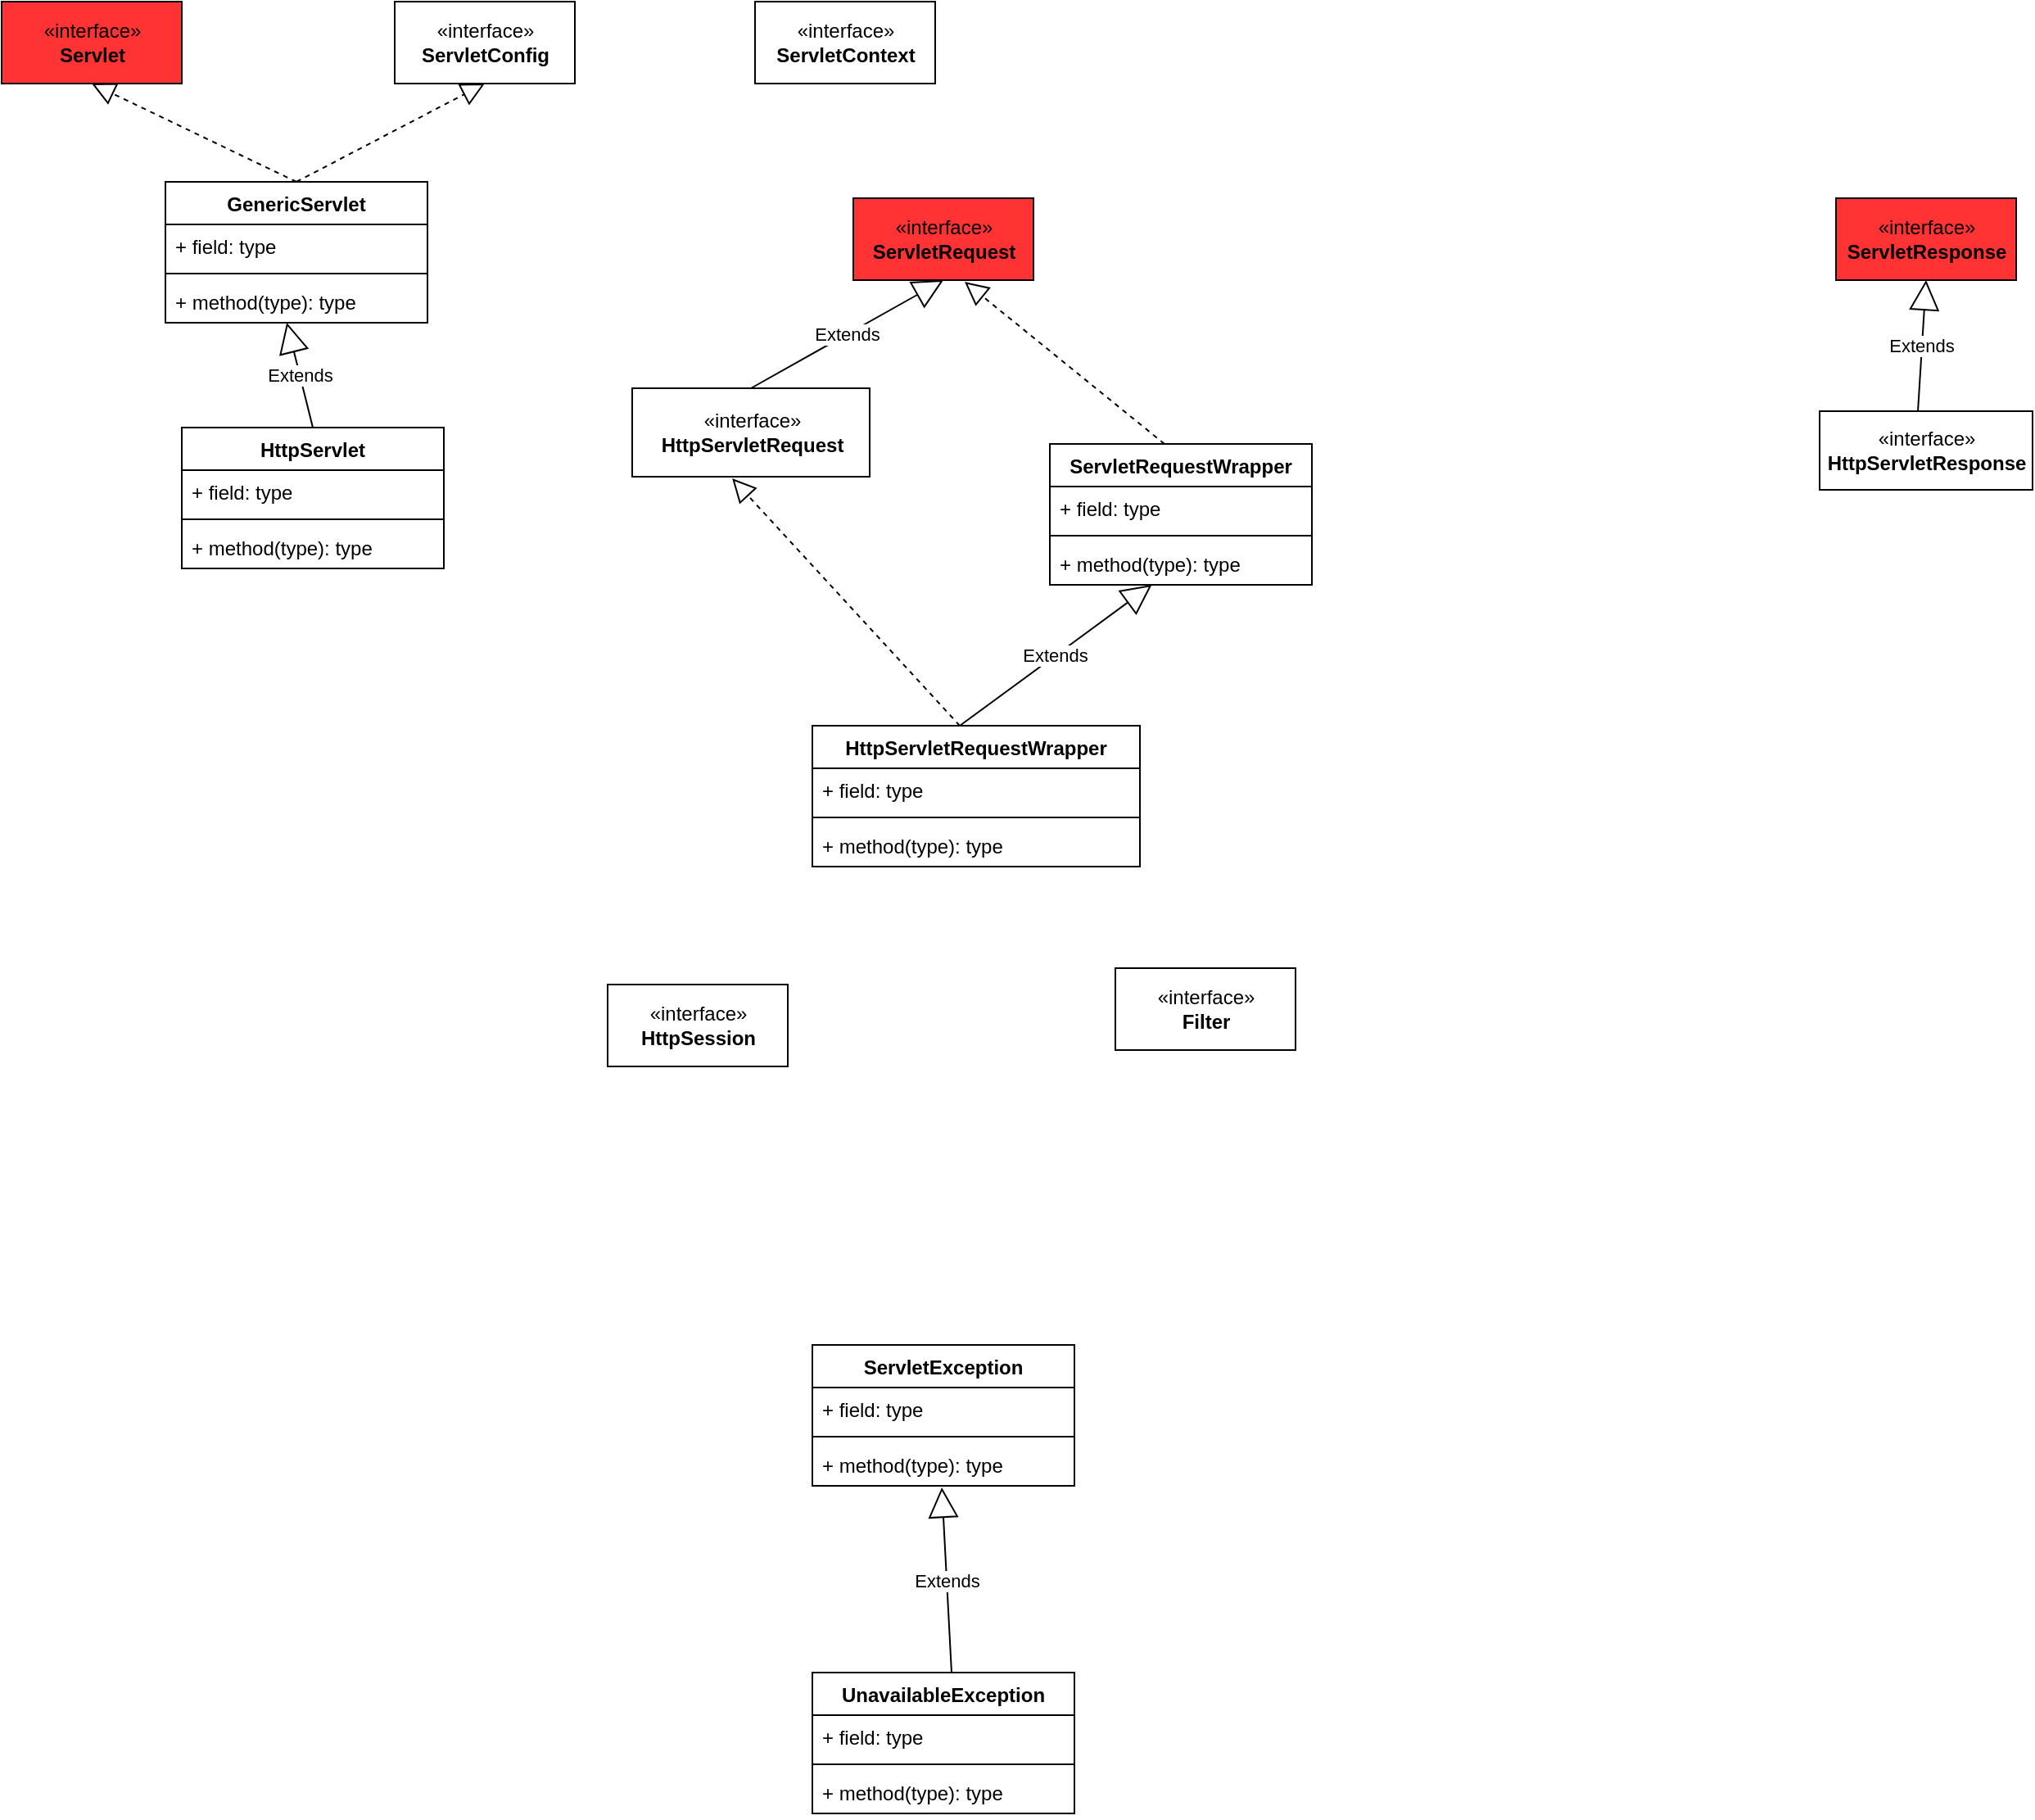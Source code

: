 <mxfile version="13.9.8" type="device"><diagram id="3EavtWgrwIjN0LjtCIYj" name="第 1 页"><mxGraphModel dx="1977" dy="992" grid="1" gridSize="10" guides="1" tooltips="1" connect="1" arrows="1" fold="1" page="1" pageScale="1" pageWidth="33000" pageHeight="46810" math="0" shadow="0"><root><mxCell id="0"/><mxCell id="1" parent="0"/><mxCell id="h1A6rt_RZx_tCCCuAe3l-1" value="«interface»&lt;br&gt;&lt;b&gt;Servlet&lt;/b&gt;" style="html=1;fillColor=#FF3333;" parent="1" vertex="1"><mxGeometry x="170" y="100" width="110" height="50" as="geometry"/></mxCell><mxCell id="h1A6rt_RZx_tCCCuAe3l-2" value="«interface»&lt;br&gt;&lt;b&gt;ServletConfig&lt;/b&gt;" style="html=1;" parent="1" vertex="1"><mxGeometry x="410" y="100" width="110" height="50" as="geometry"/></mxCell><mxCell id="h1A6rt_RZx_tCCCuAe3l-3" value="«interface»&lt;br&gt;&lt;b&gt;ServletResponse&lt;/b&gt;" style="html=1;fillColor=#FF3333;" parent="1" vertex="1"><mxGeometry x="1290" y="220" width="110" height="50" as="geometry"/></mxCell><mxCell id="h1A6rt_RZx_tCCCuAe3l-4" value="«interface»&lt;br&gt;&lt;b&gt;ServletRequest&lt;/b&gt;" style="html=1;fillColor=#FF3333;" parent="1" vertex="1"><mxGeometry x="690" y="220" width="110" height="50" as="geometry"/></mxCell><mxCell id="h1A6rt_RZx_tCCCuAe3l-5" value="«interface»&lt;br&gt;&lt;b&gt;HttpSession&lt;/b&gt;" style="html=1;" parent="1" vertex="1"><mxGeometry x="540" y="700" width="110" height="50" as="geometry"/></mxCell><mxCell id="h1A6rt_RZx_tCCCuAe3l-6" value="GenericServlet" style="swimlane;fontStyle=1;align=center;verticalAlign=top;childLayout=stackLayout;horizontal=1;startSize=26;horizontalStack=0;resizeParent=1;resizeParentMax=0;resizeLast=0;collapsible=1;marginBottom=0;" parent="1" vertex="1"><mxGeometry x="270" y="210" width="160" height="86" as="geometry"/></mxCell><mxCell id="h1A6rt_RZx_tCCCuAe3l-7" value="" style="endArrow=block;dashed=1;endFill=0;endSize=12;html=1;entryX=0.5;entryY=1;entryDx=0;entryDy=0;" parent="h1A6rt_RZx_tCCCuAe3l-6" target="h1A6rt_RZx_tCCCuAe3l-2" edge="1"><mxGeometry width="160" relative="1" as="geometry"><mxPoint x="80" as="sourcePoint"/><mxPoint x="240" as="targetPoint"/></mxGeometry></mxCell><mxCell id="h1A6rt_RZx_tCCCuAe3l-8" value="" style="endArrow=block;dashed=1;endFill=0;endSize=12;html=1;entryX=0.5;entryY=1;entryDx=0;entryDy=0;" parent="h1A6rt_RZx_tCCCuAe3l-6" target="h1A6rt_RZx_tCCCuAe3l-1" edge="1"><mxGeometry width="160" relative="1" as="geometry"><mxPoint x="80" as="sourcePoint"/><mxPoint x="240" as="targetPoint"/></mxGeometry></mxCell><mxCell id="h1A6rt_RZx_tCCCuAe3l-9" value="+ field: type" style="text;strokeColor=none;fillColor=none;align=left;verticalAlign=top;spacingLeft=4;spacingRight=4;overflow=hidden;rotatable=0;points=[[0,0.5],[1,0.5]];portConstraint=eastwest;" parent="h1A6rt_RZx_tCCCuAe3l-6" vertex="1"><mxGeometry y="26" width="160" height="26" as="geometry"/></mxCell><mxCell id="h1A6rt_RZx_tCCCuAe3l-10" value="" style="line;strokeWidth=1;fillColor=none;align=left;verticalAlign=middle;spacingTop=-1;spacingLeft=3;spacingRight=3;rotatable=0;labelPosition=right;points=[];portConstraint=eastwest;" parent="h1A6rt_RZx_tCCCuAe3l-6" vertex="1"><mxGeometry y="52" width="160" height="8" as="geometry"/></mxCell><mxCell id="h1A6rt_RZx_tCCCuAe3l-11" value="+ method(type): type" style="text;strokeColor=none;fillColor=none;align=left;verticalAlign=top;spacingLeft=4;spacingRight=4;overflow=hidden;rotatable=0;points=[[0,0.5],[1,0.5]];portConstraint=eastwest;" parent="h1A6rt_RZx_tCCCuAe3l-6" vertex="1"><mxGeometry y="60" width="160" height="26" as="geometry"/></mxCell><mxCell id="h1A6rt_RZx_tCCCuAe3l-12" value="«interface»&lt;br&gt;&lt;b&gt;ServletContext&lt;/b&gt;" style="html=1;" parent="1" vertex="1"><mxGeometry x="630" y="100" width="110" height="50" as="geometry"/></mxCell><mxCell id="h1A6rt_RZx_tCCCuAe3l-13" value="«interface»&lt;br&gt;&lt;b&gt;Filter&lt;/b&gt;" style="html=1;" parent="1" vertex="1"><mxGeometry x="850" y="690" width="110" height="50" as="geometry"/></mxCell><mxCell id="h1A6rt_RZx_tCCCuAe3l-14" value="ServletRequestWrapper" style="swimlane;fontStyle=1;align=center;verticalAlign=top;childLayout=stackLayout;horizontal=1;startSize=26;horizontalStack=0;resizeParent=1;resizeParentMax=0;resizeLast=0;collapsible=1;marginBottom=0;" parent="1" vertex="1"><mxGeometry x="810" y="370" width="160" height="86" as="geometry"/></mxCell><mxCell id="h1A6rt_RZx_tCCCuAe3l-15" value="" style="endArrow=block;dashed=1;endFill=0;endSize=12;html=1;entryX=0.618;entryY=1.02;entryDx=0;entryDy=0;entryPerimeter=0;" parent="h1A6rt_RZx_tCCCuAe3l-14" target="h1A6rt_RZx_tCCCuAe3l-4" edge="1"><mxGeometry width="160" relative="1" as="geometry"><mxPoint x="70" as="sourcePoint"/><mxPoint x="230" as="targetPoint"/></mxGeometry></mxCell><mxCell id="h1A6rt_RZx_tCCCuAe3l-16" value="+ field: type" style="text;strokeColor=none;fillColor=none;align=left;verticalAlign=top;spacingLeft=4;spacingRight=4;overflow=hidden;rotatable=0;points=[[0,0.5],[1,0.5]];portConstraint=eastwest;" parent="h1A6rt_RZx_tCCCuAe3l-14" vertex="1"><mxGeometry y="26" width="160" height="26" as="geometry"/></mxCell><mxCell id="h1A6rt_RZx_tCCCuAe3l-17" value="" style="line;strokeWidth=1;fillColor=none;align=left;verticalAlign=middle;spacingTop=-1;spacingLeft=3;spacingRight=3;rotatable=0;labelPosition=right;points=[];portConstraint=eastwest;" parent="h1A6rt_RZx_tCCCuAe3l-14" vertex="1"><mxGeometry y="52" width="160" height="8" as="geometry"/></mxCell><mxCell id="h1A6rt_RZx_tCCCuAe3l-18" value="+ method(type): type" style="text;strokeColor=none;fillColor=none;align=left;verticalAlign=top;spacingLeft=4;spacingRight=4;overflow=hidden;rotatable=0;points=[[0,0.5],[1,0.5]];portConstraint=eastwest;" parent="h1A6rt_RZx_tCCCuAe3l-14" vertex="1"><mxGeometry y="60" width="160" height="26" as="geometry"/></mxCell><mxCell id="h1A6rt_RZx_tCCCuAe3l-19" value="ServletException" style="swimlane;fontStyle=1;align=center;verticalAlign=top;childLayout=stackLayout;horizontal=1;startSize=26;horizontalStack=0;resizeParent=1;resizeParentMax=0;resizeLast=0;collapsible=1;marginBottom=0;" parent="1" vertex="1"><mxGeometry x="665" y="920" width="160" height="86" as="geometry"/></mxCell><mxCell id="h1A6rt_RZx_tCCCuAe3l-20" value="+ field: type" style="text;strokeColor=none;fillColor=none;align=left;verticalAlign=top;spacingLeft=4;spacingRight=4;overflow=hidden;rotatable=0;points=[[0,0.5],[1,0.5]];portConstraint=eastwest;" parent="h1A6rt_RZx_tCCCuAe3l-19" vertex="1"><mxGeometry y="26" width="160" height="26" as="geometry"/></mxCell><mxCell id="h1A6rt_RZx_tCCCuAe3l-21" value="" style="line;strokeWidth=1;fillColor=none;align=left;verticalAlign=middle;spacingTop=-1;spacingLeft=3;spacingRight=3;rotatable=0;labelPosition=right;points=[];portConstraint=eastwest;" parent="h1A6rt_RZx_tCCCuAe3l-19" vertex="1"><mxGeometry y="52" width="160" height="8" as="geometry"/></mxCell><mxCell id="h1A6rt_RZx_tCCCuAe3l-22" value="+ method(type): type" style="text;strokeColor=none;fillColor=none;align=left;verticalAlign=top;spacingLeft=4;spacingRight=4;overflow=hidden;rotatable=0;points=[[0,0.5],[1,0.5]];portConstraint=eastwest;" parent="h1A6rt_RZx_tCCCuAe3l-19" vertex="1"><mxGeometry y="60" width="160" height="26" as="geometry"/></mxCell><mxCell id="h1A6rt_RZx_tCCCuAe3l-23" value="HttpServlet" style="swimlane;fontStyle=1;align=center;verticalAlign=top;childLayout=stackLayout;horizontal=1;startSize=26;horizontalStack=0;resizeParent=1;resizeParentMax=0;resizeLast=0;collapsible=1;marginBottom=0;" parent="1" vertex="1"><mxGeometry x="280" y="360" width="160" height="86" as="geometry"/></mxCell><mxCell id="h1A6rt_RZx_tCCCuAe3l-24" value="Extends" style="endArrow=block;endSize=16;endFill=0;html=1;entryX=0.463;entryY=1;entryDx=0;entryDy=0;entryPerimeter=0;" parent="h1A6rt_RZx_tCCCuAe3l-23" target="h1A6rt_RZx_tCCCuAe3l-11" edge="1"><mxGeometry width="160" relative="1" as="geometry"><mxPoint x="80" as="sourcePoint"/><mxPoint x="240" as="targetPoint"/></mxGeometry></mxCell><mxCell id="h1A6rt_RZx_tCCCuAe3l-25" value="+ field: type" style="text;strokeColor=none;fillColor=none;align=left;verticalAlign=top;spacingLeft=4;spacingRight=4;overflow=hidden;rotatable=0;points=[[0,0.5],[1,0.5]];portConstraint=eastwest;" parent="h1A6rt_RZx_tCCCuAe3l-23" vertex="1"><mxGeometry y="26" width="160" height="26" as="geometry"/></mxCell><mxCell id="h1A6rt_RZx_tCCCuAe3l-26" value="" style="line;strokeWidth=1;fillColor=none;align=left;verticalAlign=middle;spacingTop=-1;spacingLeft=3;spacingRight=3;rotatable=0;labelPosition=right;points=[];portConstraint=eastwest;" parent="h1A6rt_RZx_tCCCuAe3l-23" vertex="1"><mxGeometry y="52" width="160" height="8" as="geometry"/></mxCell><mxCell id="h1A6rt_RZx_tCCCuAe3l-27" value="+ method(type): type" style="text;strokeColor=none;fillColor=none;align=left;verticalAlign=top;spacingLeft=4;spacingRight=4;overflow=hidden;rotatable=0;points=[[0,0.5],[1,0.5]];portConstraint=eastwest;" parent="h1A6rt_RZx_tCCCuAe3l-23" vertex="1"><mxGeometry y="60" width="160" height="26" as="geometry"/></mxCell><mxCell id="h1A6rt_RZx_tCCCuAe3l-28" value="HttpServletRequestWrapper" style="swimlane;fontStyle=1;align=center;verticalAlign=top;childLayout=stackLayout;horizontal=1;startSize=26;horizontalStack=0;resizeParent=1;resizeParentMax=0;resizeLast=0;collapsible=1;marginBottom=0;" parent="1" vertex="1"><mxGeometry x="665" y="542" width="200" height="86" as="geometry"/></mxCell><mxCell id="h1A6rt_RZx_tCCCuAe3l-29" value="Extends" style="endArrow=block;endSize=16;endFill=0;html=1;" parent="h1A6rt_RZx_tCCCuAe3l-28" target="h1A6rt_RZx_tCCCuAe3l-18" edge="1"><mxGeometry width="160" relative="1" as="geometry"><mxPoint x="90" as="sourcePoint"/><mxPoint x="250" as="targetPoint"/></mxGeometry></mxCell><mxCell id="h1A6rt_RZx_tCCCuAe3l-30" value="" style="endArrow=block;dashed=1;endFill=0;endSize=12;html=1;entryX=0.421;entryY=1.019;entryDx=0;entryDy=0;entryPerimeter=0;" parent="h1A6rt_RZx_tCCCuAe3l-28" target="h1A6rt_RZx_tCCCuAe3l-41" edge="1"><mxGeometry width="160" relative="1" as="geometry"><mxPoint x="90" as="sourcePoint"/><mxPoint x="-200.92" y="-81.998" as="targetPoint"/></mxGeometry></mxCell><mxCell id="h1A6rt_RZx_tCCCuAe3l-31" value="+ field: type" style="text;strokeColor=none;fillColor=none;align=left;verticalAlign=top;spacingLeft=4;spacingRight=4;overflow=hidden;rotatable=0;points=[[0,0.5],[1,0.5]];portConstraint=eastwest;" parent="h1A6rt_RZx_tCCCuAe3l-28" vertex="1"><mxGeometry y="26" width="200" height="26" as="geometry"/></mxCell><mxCell id="h1A6rt_RZx_tCCCuAe3l-32" value="" style="line;strokeWidth=1;fillColor=none;align=left;verticalAlign=middle;spacingTop=-1;spacingLeft=3;spacingRight=3;rotatable=0;labelPosition=right;points=[];portConstraint=eastwest;" parent="h1A6rt_RZx_tCCCuAe3l-28" vertex="1"><mxGeometry y="52" width="200" height="8" as="geometry"/></mxCell><mxCell id="h1A6rt_RZx_tCCCuAe3l-33" value="+ method(type): type" style="text;strokeColor=none;fillColor=none;align=left;verticalAlign=top;spacingLeft=4;spacingRight=4;overflow=hidden;rotatable=0;points=[[0,0.5],[1,0.5]];portConstraint=eastwest;" parent="h1A6rt_RZx_tCCCuAe3l-28" vertex="1"><mxGeometry y="60" width="200" height="26" as="geometry"/></mxCell><mxCell id="h1A6rt_RZx_tCCCuAe3l-34" value="UnavailableException" style="swimlane;fontStyle=1;align=center;verticalAlign=top;childLayout=stackLayout;horizontal=1;startSize=26;horizontalStack=0;resizeParent=1;resizeParentMax=0;resizeLast=0;collapsible=1;marginBottom=0;" parent="1" vertex="1"><mxGeometry x="665" y="1120" width="160" height="86" as="geometry"/></mxCell><mxCell id="h1A6rt_RZx_tCCCuAe3l-35" value="Extends" style="endArrow=block;endSize=16;endFill=0;html=1;entryX=0.494;entryY=1.038;entryDx=0;entryDy=0;entryPerimeter=0;" parent="h1A6rt_RZx_tCCCuAe3l-34" target="h1A6rt_RZx_tCCCuAe3l-22" edge="1"><mxGeometry width="160" relative="1" as="geometry"><mxPoint x="85" as="sourcePoint"/><mxPoint x="245" as="targetPoint"/></mxGeometry></mxCell><mxCell id="h1A6rt_RZx_tCCCuAe3l-36" value="+ field: type" style="text;strokeColor=none;fillColor=none;align=left;verticalAlign=top;spacingLeft=4;spacingRight=4;overflow=hidden;rotatable=0;points=[[0,0.5],[1,0.5]];portConstraint=eastwest;" parent="h1A6rt_RZx_tCCCuAe3l-34" vertex="1"><mxGeometry y="26" width="160" height="26" as="geometry"/></mxCell><mxCell id="h1A6rt_RZx_tCCCuAe3l-37" value="" style="line;strokeWidth=1;fillColor=none;align=left;verticalAlign=middle;spacingTop=-1;spacingLeft=3;spacingRight=3;rotatable=0;labelPosition=right;points=[];portConstraint=eastwest;" parent="h1A6rt_RZx_tCCCuAe3l-34" vertex="1"><mxGeometry y="52" width="160" height="8" as="geometry"/></mxCell><mxCell id="h1A6rt_RZx_tCCCuAe3l-38" value="+ method(type): type" style="text;strokeColor=none;fillColor=none;align=left;verticalAlign=top;spacingLeft=4;spacingRight=4;overflow=hidden;rotatable=0;points=[[0,0.5],[1,0.5]];portConstraint=eastwest;" parent="h1A6rt_RZx_tCCCuAe3l-34" vertex="1"><mxGeometry y="60" width="160" height="26" as="geometry"/></mxCell><mxCell id="h1A6rt_RZx_tCCCuAe3l-39" value="«interface»&lt;br&gt;&lt;b&gt;HttpServletResponse&lt;/b&gt;" style="html=1;" parent="1" vertex="1"><mxGeometry x="1280" y="350" width="130" height="48" as="geometry"/></mxCell><mxCell id="h1A6rt_RZx_tCCCuAe3l-40" value="Extends" style="endArrow=block;endSize=16;endFill=0;html=1;entryX=0.5;entryY=1;entryDx=0;entryDy=0;" parent="1" target="h1A6rt_RZx_tCCCuAe3l-3" edge="1"><mxGeometry width="160" relative="1" as="geometry"><mxPoint x="1340" y="350" as="sourcePoint"/><mxPoint x="1500" y="350" as="targetPoint"/></mxGeometry></mxCell><mxCell id="h1A6rt_RZx_tCCCuAe3l-41" value="«interface»&lt;br&gt;&lt;b&gt;HttpServletRequest&lt;/b&gt;" style="html=1;" parent="1" vertex="1"><mxGeometry x="555" y="336" width="145" height="54" as="geometry"/></mxCell><mxCell id="h1A6rt_RZx_tCCCuAe3l-42" value="Extends" style="endArrow=block;endSize=16;endFill=0;html=1;entryX=0.5;entryY=1;entryDx=0;entryDy=0;exitX=0.5;exitY=0;exitDx=0;exitDy=0;" parent="1" source="h1A6rt_RZx_tCCCuAe3l-41" target="h1A6rt_RZx_tCCCuAe3l-4" edge="1"><mxGeometry width="160" relative="1" as="geometry"><mxPoint x="630" y="330" as="sourcePoint"/><mxPoint x="790" y="330" as="targetPoint"/></mxGeometry></mxCell></root></mxGraphModel></diagram></mxfile>